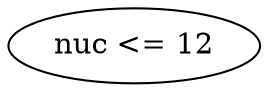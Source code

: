 digraph G {
	graph [bb="0,0,96.191,36",
		dpi=78
	];
	node [label="\N"];
	1	 [height=0.5,
		label="nuc <= 12",
		pos="48.096,18",
		width=1.336];
}
